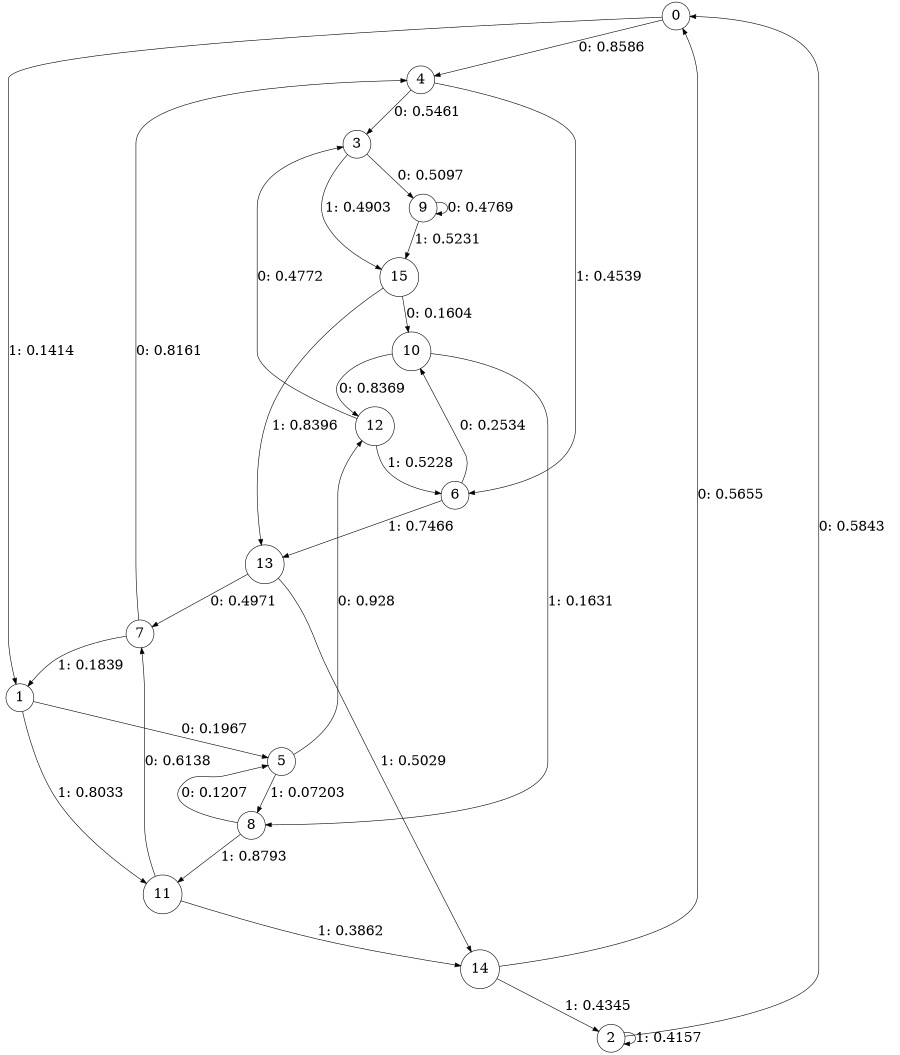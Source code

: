digraph "ch10randomL4" {
size = "6,8.5";
ratio = "fill";
node [shape = circle];
node [fontsize = 24];
edge [fontsize = 24];
0 -> 4 [label = "0: 0.8586   "];
0 -> 1 [label = "1: 0.1414   "];
1 -> 5 [label = "0: 0.1967   "];
1 -> 11 [label = "1: 0.8033   "];
2 -> 0 [label = "0: 0.5843   "];
2 -> 2 [label = "1: 0.4157   "];
3 -> 9 [label = "0: 0.5097   "];
3 -> 15 [label = "1: 0.4903   "];
4 -> 3 [label = "0: 0.5461   "];
4 -> 6 [label = "1: 0.4539   "];
5 -> 12 [label = "0: 0.928    "];
5 -> 8 [label = "1: 0.07203  "];
6 -> 10 [label = "0: 0.2534   "];
6 -> 13 [label = "1: 0.7466   "];
7 -> 4 [label = "0: 0.8161   "];
7 -> 1 [label = "1: 0.1839   "];
8 -> 5 [label = "0: 0.1207   "];
8 -> 11 [label = "1: 0.8793   "];
9 -> 9 [label = "0: 0.4769   "];
9 -> 15 [label = "1: 0.5231   "];
10 -> 12 [label = "0: 0.8369   "];
10 -> 8 [label = "1: 0.1631   "];
11 -> 7 [label = "0: 0.6138   "];
11 -> 14 [label = "1: 0.3862   "];
12 -> 3 [label = "0: 0.4772   "];
12 -> 6 [label = "1: 0.5228   "];
13 -> 7 [label = "0: 0.4971   "];
13 -> 14 [label = "1: 0.5029   "];
14 -> 0 [label = "0: 0.5655   "];
14 -> 2 [label = "1: 0.4345   "];
15 -> 10 [label = "0: 0.1604   "];
15 -> 13 [label = "1: 0.8396   "];
}